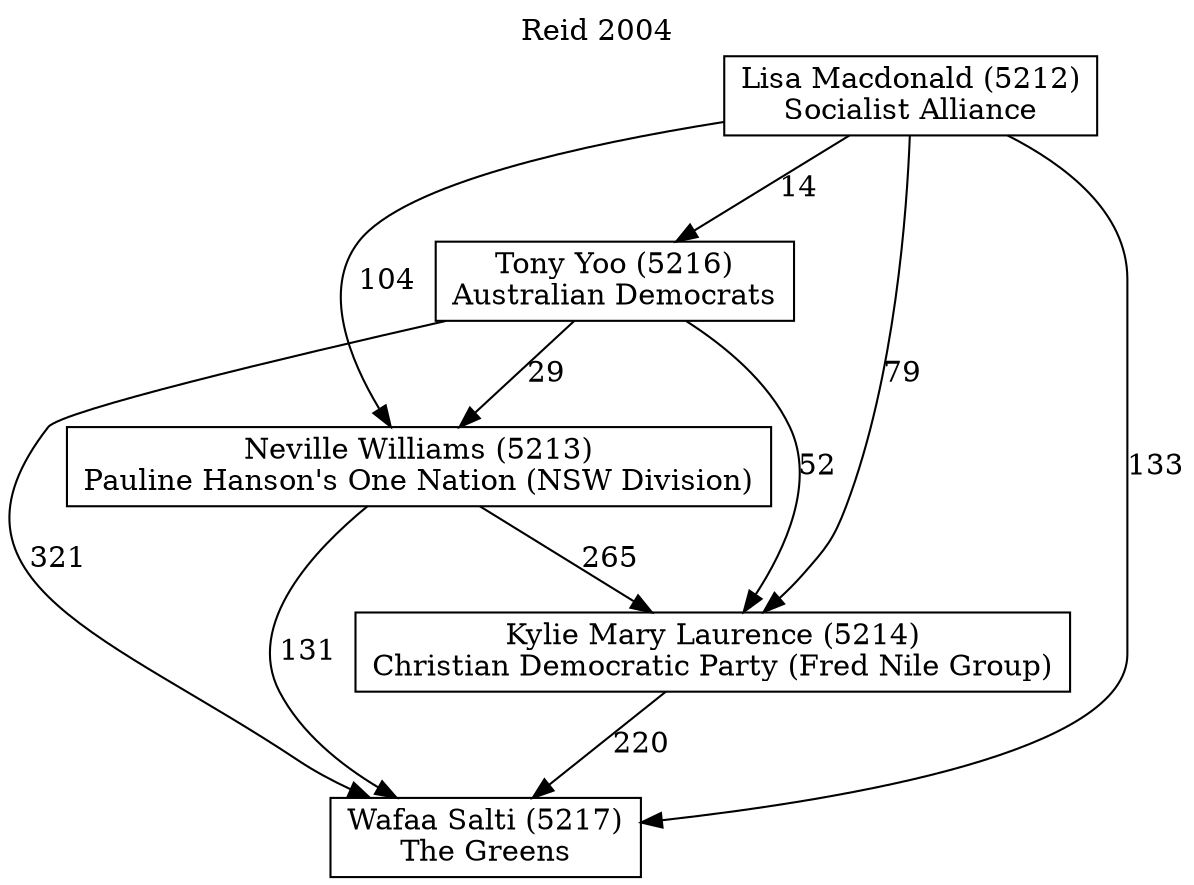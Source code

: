// House preference flow
digraph "Wafaa Salti (5217)_Reid_2004" {
	graph [label="Reid 2004" labelloc=t mclimit=10]
	node [shape=box]
	"Wafaa Salti (5217)" [label="Wafaa Salti (5217)
The Greens"]
	"Kylie Mary Laurence (5214)" [label="Kylie Mary Laurence (5214)
Christian Democratic Party (Fred Nile Group)"]
	"Neville Williams (5213)" [label="Neville Williams (5213)
Pauline Hanson's One Nation (NSW Division)"]
	"Tony Yoo (5216)" [label="Tony Yoo (5216)
Australian Democrats"]
	"Lisa Macdonald (5212)" [label="Lisa Macdonald (5212)
Socialist Alliance"]
	"Wafaa Salti (5217)" [label="Wafaa Salti (5217)
The Greens"]
	"Neville Williams (5213)" [label="Neville Williams (5213)
Pauline Hanson's One Nation (NSW Division)"]
	"Tony Yoo (5216)" [label="Tony Yoo (5216)
Australian Democrats"]
	"Lisa Macdonald (5212)" [label="Lisa Macdonald (5212)
Socialist Alliance"]
	"Wafaa Salti (5217)" [label="Wafaa Salti (5217)
The Greens"]
	"Tony Yoo (5216)" [label="Tony Yoo (5216)
Australian Democrats"]
	"Lisa Macdonald (5212)" [label="Lisa Macdonald (5212)
Socialist Alliance"]
	"Wafaa Salti (5217)" [label="Wafaa Salti (5217)
The Greens"]
	"Lisa Macdonald (5212)" [label="Lisa Macdonald (5212)
Socialist Alliance"]
	"Lisa Macdonald (5212)" [label="Lisa Macdonald (5212)
Socialist Alliance"]
	"Tony Yoo (5216)" [label="Tony Yoo (5216)
Australian Democrats"]
	"Lisa Macdonald (5212)" [label="Lisa Macdonald (5212)
Socialist Alliance"]
	"Lisa Macdonald (5212)" [label="Lisa Macdonald (5212)
Socialist Alliance"]
	"Neville Williams (5213)" [label="Neville Williams (5213)
Pauline Hanson's One Nation (NSW Division)"]
	"Tony Yoo (5216)" [label="Tony Yoo (5216)
Australian Democrats"]
	"Lisa Macdonald (5212)" [label="Lisa Macdonald (5212)
Socialist Alliance"]
	"Neville Williams (5213)" [label="Neville Williams (5213)
Pauline Hanson's One Nation (NSW Division)"]
	"Lisa Macdonald (5212)" [label="Lisa Macdonald (5212)
Socialist Alliance"]
	"Lisa Macdonald (5212)" [label="Lisa Macdonald (5212)
Socialist Alliance"]
	"Tony Yoo (5216)" [label="Tony Yoo (5216)
Australian Democrats"]
	"Lisa Macdonald (5212)" [label="Lisa Macdonald (5212)
Socialist Alliance"]
	"Lisa Macdonald (5212)" [label="Lisa Macdonald (5212)
Socialist Alliance"]
	"Kylie Mary Laurence (5214)" [label="Kylie Mary Laurence (5214)
Christian Democratic Party (Fred Nile Group)"]
	"Neville Williams (5213)" [label="Neville Williams (5213)
Pauline Hanson's One Nation (NSW Division)"]
	"Tony Yoo (5216)" [label="Tony Yoo (5216)
Australian Democrats"]
	"Lisa Macdonald (5212)" [label="Lisa Macdonald (5212)
Socialist Alliance"]
	"Kylie Mary Laurence (5214)" [label="Kylie Mary Laurence (5214)
Christian Democratic Party (Fred Nile Group)"]
	"Tony Yoo (5216)" [label="Tony Yoo (5216)
Australian Democrats"]
	"Lisa Macdonald (5212)" [label="Lisa Macdonald (5212)
Socialist Alliance"]
	"Kylie Mary Laurence (5214)" [label="Kylie Mary Laurence (5214)
Christian Democratic Party (Fred Nile Group)"]
	"Lisa Macdonald (5212)" [label="Lisa Macdonald (5212)
Socialist Alliance"]
	"Lisa Macdonald (5212)" [label="Lisa Macdonald (5212)
Socialist Alliance"]
	"Tony Yoo (5216)" [label="Tony Yoo (5216)
Australian Democrats"]
	"Lisa Macdonald (5212)" [label="Lisa Macdonald (5212)
Socialist Alliance"]
	"Lisa Macdonald (5212)" [label="Lisa Macdonald (5212)
Socialist Alliance"]
	"Neville Williams (5213)" [label="Neville Williams (5213)
Pauline Hanson's One Nation (NSW Division)"]
	"Tony Yoo (5216)" [label="Tony Yoo (5216)
Australian Democrats"]
	"Lisa Macdonald (5212)" [label="Lisa Macdonald (5212)
Socialist Alliance"]
	"Neville Williams (5213)" [label="Neville Williams (5213)
Pauline Hanson's One Nation (NSW Division)"]
	"Lisa Macdonald (5212)" [label="Lisa Macdonald (5212)
Socialist Alliance"]
	"Lisa Macdonald (5212)" [label="Lisa Macdonald (5212)
Socialist Alliance"]
	"Tony Yoo (5216)" [label="Tony Yoo (5216)
Australian Democrats"]
	"Lisa Macdonald (5212)" [label="Lisa Macdonald (5212)
Socialist Alliance"]
	"Lisa Macdonald (5212)" [label="Lisa Macdonald (5212)
Socialist Alliance"]
	"Kylie Mary Laurence (5214)" -> "Wafaa Salti (5217)" [label=220]
	"Neville Williams (5213)" -> "Kylie Mary Laurence (5214)" [label=265]
	"Tony Yoo (5216)" -> "Neville Williams (5213)" [label=29]
	"Lisa Macdonald (5212)" -> "Tony Yoo (5216)" [label=14]
	"Neville Williams (5213)" -> "Wafaa Salti (5217)" [label=131]
	"Tony Yoo (5216)" -> "Wafaa Salti (5217)" [label=321]
	"Lisa Macdonald (5212)" -> "Wafaa Salti (5217)" [label=133]
	"Lisa Macdonald (5212)" -> "Neville Williams (5213)" [label=104]
	"Tony Yoo (5216)" -> "Kylie Mary Laurence (5214)" [label=52]
	"Lisa Macdonald (5212)" -> "Kylie Mary Laurence (5214)" [label=79]
}
